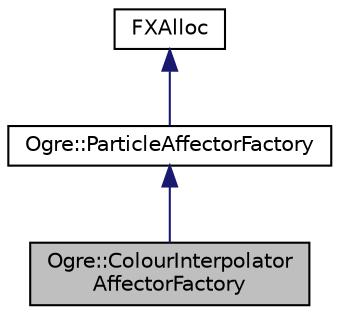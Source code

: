 digraph "Ogre::ColourInterpolatorAffectorFactory"
{
  bgcolor="transparent";
  edge [fontname="Helvetica",fontsize="10",labelfontname="Helvetica",labelfontsize="10"];
  node [fontname="Helvetica",fontsize="10",shape=record];
  Node0 [label="Ogre::ColourInterpolator\lAffectorFactory",height=0.2,width=0.4,color="black", fillcolor="grey75", style="filled", fontcolor="black"];
  Node1 -> Node0 [dir="back",color="midnightblue",fontsize="10",style="solid",fontname="Helvetica"];
  Node1 [label="Ogre::ParticleAffectorFactory",height=0.2,width=0.4,color="black",URL="$class_ogre_1_1_particle_affector_factory.html",tooltip="Abstract class defining the interface to be implemented by creators of ParticleAffector subclasses..."];
  Node2 -> Node1 [dir="back",color="midnightblue",fontsize="10",style="solid",fontname="Helvetica"];
  Node2 [label="FXAlloc",height=0.2,width=0.4,color="black",URL="$class_ogre_1_1_allocated_object.html"];
}
